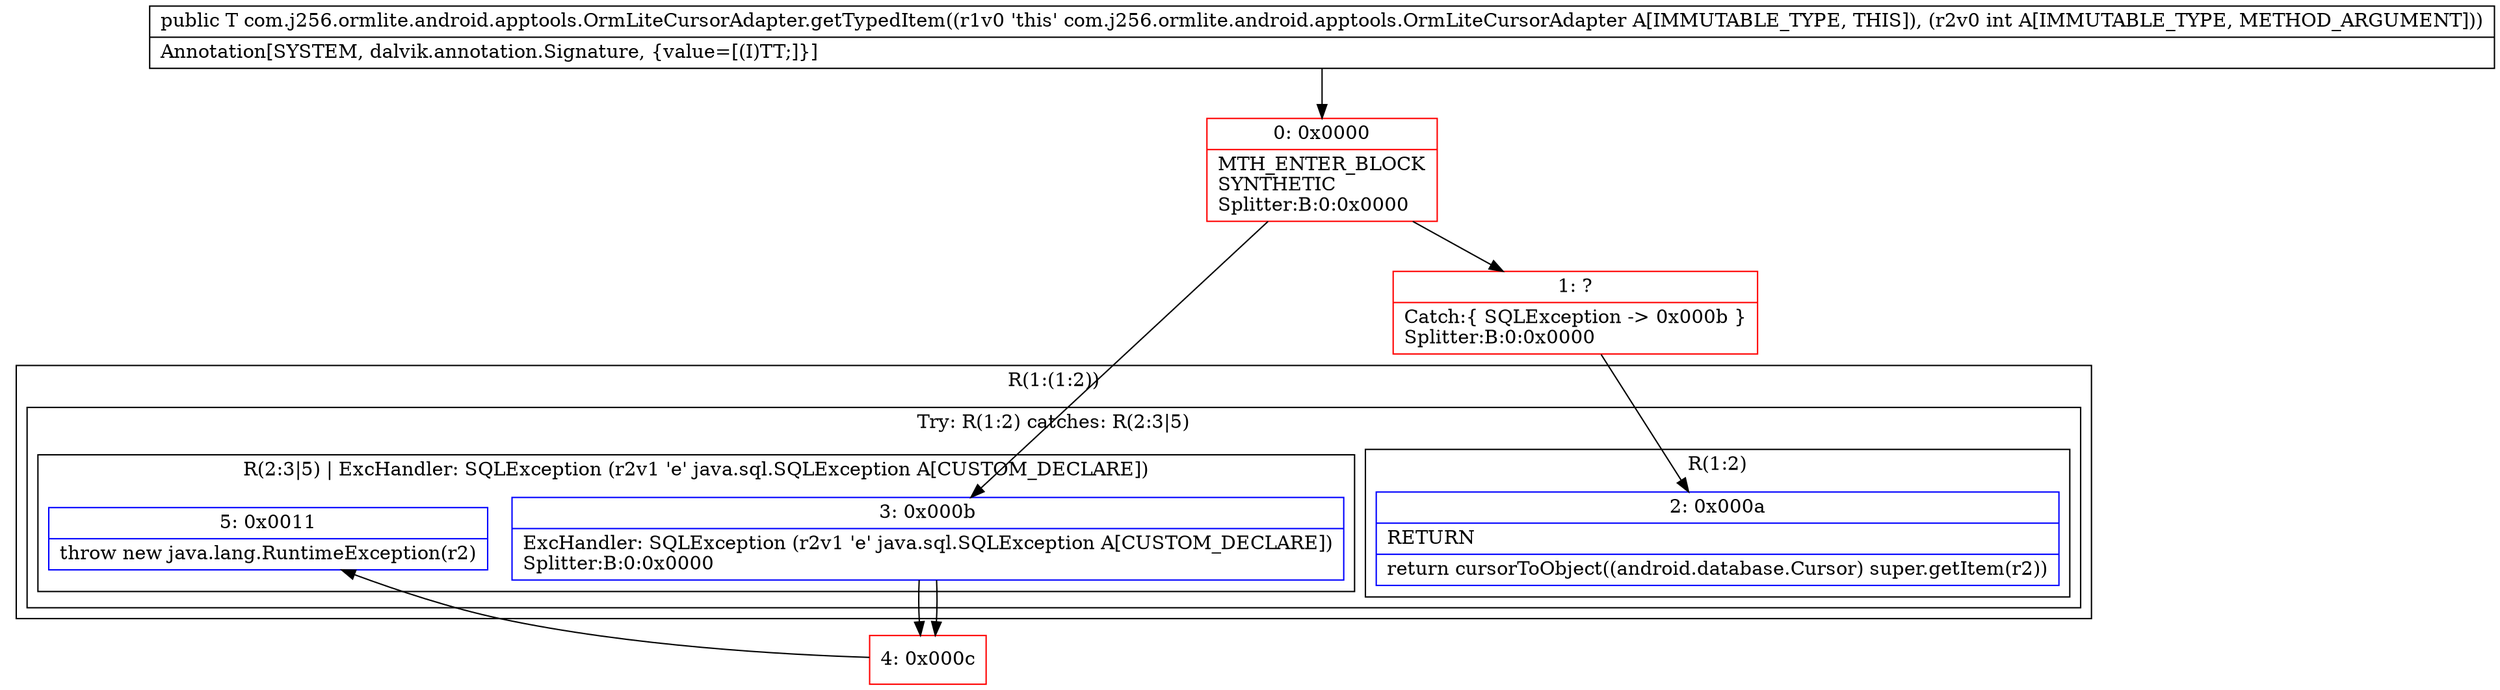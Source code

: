 digraph "CFG forcom.j256.ormlite.android.apptools.OrmLiteCursorAdapter.getTypedItem(I)Ljava\/lang\/Object;" {
subgraph cluster_Region_696985371 {
label = "R(1:(1:2))";
node [shape=record,color=blue];
subgraph cluster_TryCatchRegion_242638589 {
label = "Try: R(1:2) catches: R(2:3|5)";
node [shape=record,color=blue];
subgraph cluster_Region_374261800 {
label = "R(1:2)";
node [shape=record,color=blue];
Node_2 [shape=record,label="{2\:\ 0x000a|RETURN\l|return cursorToObject((android.database.Cursor) super.getItem(r2))\l}"];
}
subgraph cluster_Region_788456010 {
label = "R(2:3|5) | ExcHandler: SQLException (r2v1 'e' java.sql.SQLException A[CUSTOM_DECLARE])\l";
node [shape=record,color=blue];
Node_3 [shape=record,label="{3\:\ 0x000b|ExcHandler: SQLException (r2v1 'e' java.sql.SQLException A[CUSTOM_DECLARE])\lSplitter:B:0:0x0000\l}"];
Node_5 [shape=record,label="{5\:\ 0x0011|throw new java.lang.RuntimeException(r2)\l}"];
}
}
}
subgraph cluster_Region_788456010 {
label = "R(2:3|5) | ExcHandler: SQLException (r2v1 'e' java.sql.SQLException A[CUSTOM_DECLARE])\l";
node [shape=record,color=blue];
Node_3 [shape=record,label="{3\:\ 0x000b|ExcHandler: SQLException (r2v1 'e' java.sql.SQLException A[CUSTOM_DECLARE])\lSplitter:B:0:0x0000\l}"];
Node_5 [shape=record,label="{5\:\ 0x0011|throw new java.lang.RuntimeException(r2)\l}"];
}
Node_0 [shape=record,color=red,label="{0\:\ 0x0000|MTH_ENTER_BLOCK\lSYNTHETIC\lSplitter:B:0:0x0000\l}"];
Node_1 [shape=record,color=red,label="{1\:\ ?|Catch:\{ SQLException \-\> 0x000b \}\lSplitter:B:0:0x0000\l}"];
Node_4 [shape=record,color=red,label="{4\:\ 0x000c}"];
MethodNode[shape=record,label="{public T com.j256.ormlite.android.apptools.OrmLiteCursorAdapter.getTypedItem((r1v0 'this' com.j256.ormlite.android.apptools.OrmLiteCursorAdapter A[IMMUTABLE_TYPE, THIS]), (r2v0 int A[IMMUTABLE_TYPE, METHOD_ARGUMENT]))  | Annotation[SYSTEM, dalvik.annotation.Signature, \{value=[(I)TT;]\}]\l}"];
MethodNode -> Node_0;
Node_3 -> Node_4;
Node_3 -> Node_4;
Node_0 -> Node_1;
Node_0 -> Node_3;
Node_1 -> Node_2;
Node_4 -> Node_5;
}

